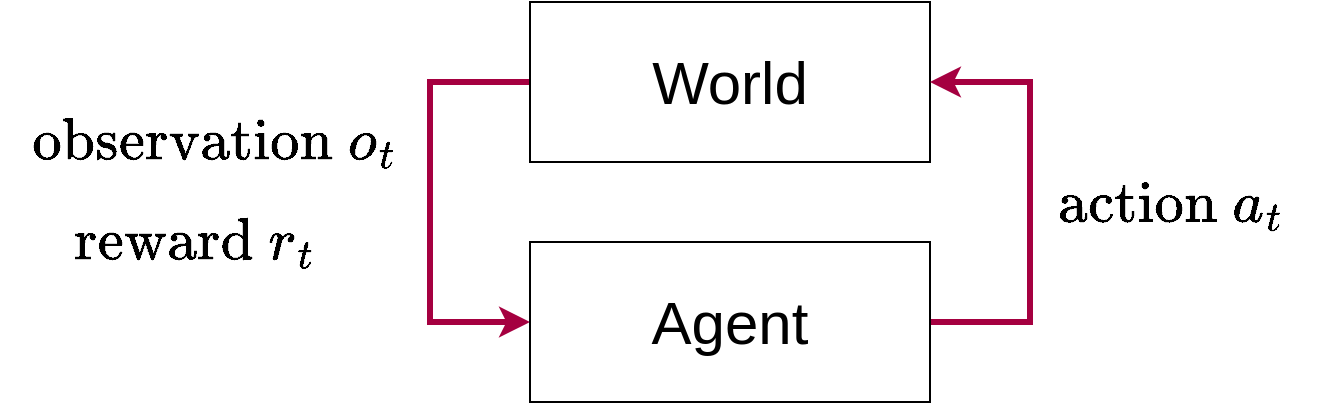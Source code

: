 <mxfile version="24.7.14">
  <diagram name="Page-1" id="i7ahLX3rDdSSNSi5fB6n">
    <mxGraphModel dx="1434" dy="858" grid="1" gridSize="10" guides="1" tooltips="1" connect="1" arrows="1" fold="1" page="1" pageScale="1" pageWidth="1100" pageHeight="850" math="1" shadow="0">
      <root>
        <mxCell id="0" />
        <mxCell id="1" parent="0" />
        <mxCell id="c6xofA1sn_3DLMmSxvKZ-4" style="edgeStyle=orthogonalEdgeStyle;rounded=0;orthogonalLoop=1;jettySize=auto;html=1;exitX=0;exitY=0.5;exitDx=0;exitDy=0;entryX=0;entryY=0.5;entryDx=0;entryDy=0;strokeWidth=3;fillColor=#d80073;strokeColor=#A50040;" edge="1" parent="1" source="c6xofA1sn_3DLMmSxvKZ-1" target="c6xofA1sn_3DLMmSxvKZ-2">
          <mxGeometry relative="1" as="geometry">
            <Array as="points">
              <mxPoint x="390" y="240" />
              <mxPoint x="390" y="360" />
            </Array>
          </mxGeometry>
        </mxCell>
        <mxCell id="c6xofA1sn_3DLMmSxvKZ-1" value="World" style="rounded=0;whiteSpace=wrap;html=1;fontSize=30;" vertex="1" parent="1">
          <mxGeometry x="440" y="200" width="200" height="80" as="geometry" />
        </mxCell>
        <mxCell id="c6xofA1sn_3DLMmSxvKZ-3" style="edgeStyle=orthogonalEdgeStyle;rounded=0;orthogonalLoop=1;jettySize=auto;html=1;exitX=1;exitY=0.5;exitDx=0;exitDy=0;entryX=1;entryY=0.5;entryDx=0;entryDy=0;strokeWidth=3;fillColor=#d80073;strokeColor=#A50040;" edge="1" parent="1" source="c6xofA1sn_3DLMmSxvKZ-2" target="c6xofA1sn_3DLMmSxvKZ-1">
          <mxGeometry relative="1" as="geometry">
            <Array as="points">
              <mxPoint x="690" y="360" />
              <mxPoint x="690" y="240" />
            </Array>
          </mxGeometry>
        </mxCell>
        <mxCell id="c6xofA1sn_3DLMmSxvKZ-2" value="Agent" style="rounded=0;whiteSpace=wrap;html=1;fontSize=30;" vertex="1" parent="1">
          <mxGeometry x="440" y="320" width="200" height="80" as="geometry" />
        </mxCell>
        <mxCell id="c6xofA1sn_3DLMmSxvKZ-5" value="$$\text{observation }&amp;nbsp; o_t$$" style="text;html=1;align=center;verticalAlign=middle;whiteSpace=wrap;rounded=0;fontSize=25;" vertex="1" parent="1">
          <mxGeometry x="207" y="254" width="150" height="30" as="geometry" />
        </mxCell>
        <mxCell id="c6xofA1sn_3DLMmSxvKZ-6" value="$$\text{reward } r_t$$" style="text;html=1;align=center;verticalAlign=middle;whiteSpace=wrap;rounded=0;fontSize=25;" vertex="1" parent="1">
          <mxGeometry x="217" y="304" width="110" height="30" as="geometry" />
        </mxCell>
        <mxCell id="c6xofA1sn_3DLMmSxvKZ-7" value="$$\text{action } a_t$$" style="text;html=1;align=center;verticalAlign=middle;whiteSpace=wrap;rounded=0;fontSize=25;" vertex="1" parent="1">
          <mxGeometry x="706" y="285" width="110" height="30" as="geometry" />
        </mxCell>
      </root>
    </mxGraphModel>
  </diagram>
</mxfile>
